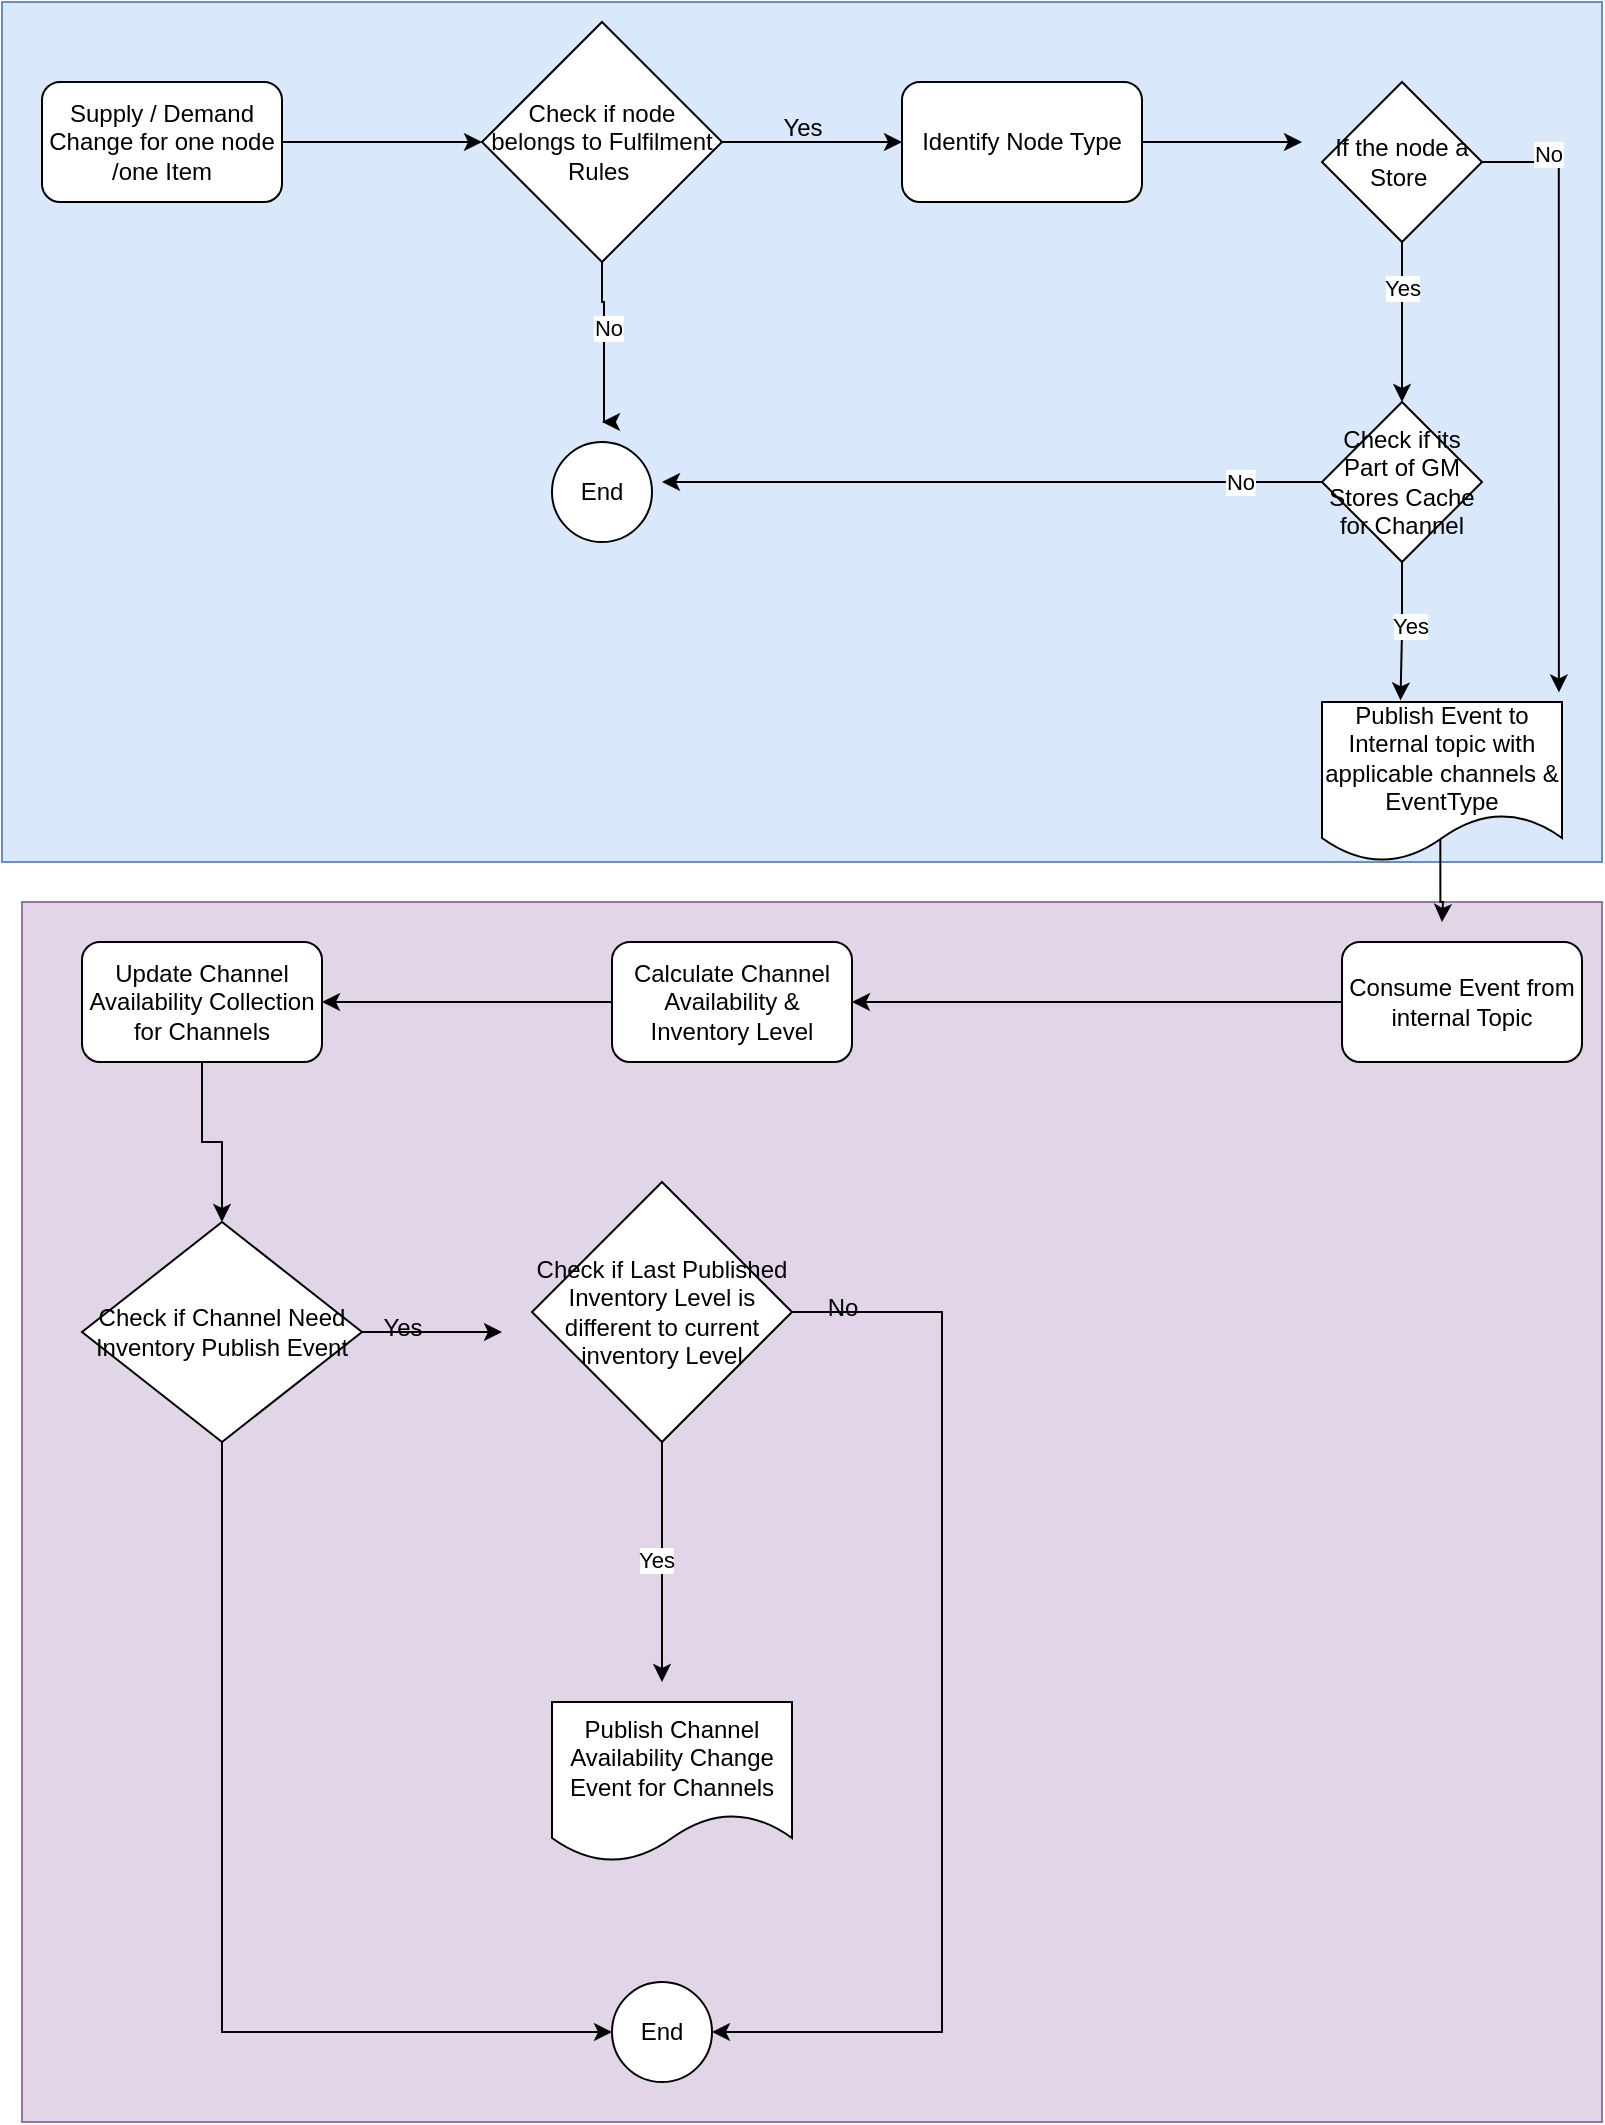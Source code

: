 <mxfile version="21.7.5" type="github" pages="6">
  <diagram id="C5RBs43oDa-KdzZeNtuy" name="Supply_Demand_Change">
    <mxGraphModel dx="1050" dy="542" grid="1" gridSize="10" guides="1" tooltips="1" connect="1" arrows="1" fold="1" page="1" pageScale="1" pageWidth="827" pageHeight="1169" math="0" shadow="0">
      <root>
        <mxCell id="WIyWlLk6GJQsqaUBKTNV-0" />
        <mxCell id="WIyWlLk6GJQsqaUBKTNV-1" parent="WIyWlLk6GJQsqaUBKTNV-0" />
        <mxCell id="1wvFu6MvYdprL2qvK4ZT-50" value="" style="rounded=0;whiteSpace=wrap;html=1;fillColor=#e1d5e7;strokeColor=#9673a6;" vertex="1" parent="WIyWlLk6GJQsqaUBKTNV-1">
          <mxGeometry x="20" y="470" width="790" height="610" as="geometry" />
        </mxCell>
        <mxCell id="1wvFu6MvYdprL2qvK4ZT-49" value="" style="rounded=0;whiteSpace=wrap;html=1;fillColor=#dae8fc;strokeColor=#6c8ebf;" vertex="1" parent="WIyWlLk6GJQsqaUBKTNV-1">
          <mxGeometry x="10" y="20" width="800" height="430" as="geometry" />
        </mxCell>
        <mxCell id="1wvFu6MvYdprL2qvK4ZT-0" value="Supply / Demand Change for one node /one Item" style="rounded=1;whiteSpace=wrap;html=1;" vertex="1" parent="WIyWlLk6GJQsqaUBKTNV-1">
          <mxGeometry x="30" y="60" width="120" height="60" as="geometry" />
        </mxCell>
        <mxCell id="1wvFu6MvYdprL2qvK4ZT-8" style="edgeStyle=orthogonalEdgeStyle;rounded=0;orthogonalLoop=1;jettySize=auto;html=1;exitX=0.5;exitY=1;exitDx=0;exitDy=0;" edge="1" parent="WIyWlLk6GJQsqaUBKTNV-1" source="1wvFu6MvYdprL2qvK4ZT-1">
          <mxGeometry relative="1" as="geometry">
            <mxPoint x="310" y="230" as="targetPoint" />
            <Array as="points">
              <mxPoint x="310" y="170" />
              <mxPoint x="311" y="170" />
            </Array>
          </mxGeometry>
        </mxCell>
        <mxCell id="1wvFu6MvYdprL2qvK4ZT-9" value="No" style="edgeLabel;html=1;align=center;verticalAlign=middle;resizable=0;points=[];" vertex="1" connectable="0" parent="1wvFu6MvYdprL2qvK4ZT-8">
          <mxGeometry x="-0.171" y="2" relative="1" as="geometry">
            <mxPoint as="offset" />
          </mxGeometry>
        </mxCell>
        <mxCell id="1wvFu6MvYdprL2qvK4ZT-1" value="Check if node belongs to Fulfilment &lt;br&gt;Rules&amp;nbsp;" style="rhombus;whiteSpace=wrap;html=1;" vertex="1" parent="WIyWlLk6GJQsqaUBKTNV-1">
          <mxGeometry x="250" y="30" width="120" height="120" as="geometry" />
        </mxCell>
        <mxCell id="1wvFu6MvYdprL2qvK4ZT-2" value="" style="endArrow=classic;html=1;rounded=0;exitX=1;exitY=0.5;exitDx=0;exitDy=0;entryX=0;entryY=0.5;entryDx=0;entryDy=0;" edge="1" parent="WIyWlLk6GJQsqaUBKTNV-1" source="1wvFu6MvYdprL2qvK4ZT-0" target="1wvFu6MvYdprL2qvK4ZT-1">
          <mxGeometry width="50" height="50" relative="1" as="geometry">
            <mxPoint x="170" y="100" as="sourcePoint" />
            <mxPoint x="220" y="50" as="targetPoint" />
          </mxGeometry>
        </mxCell>
        <mxCell id="1wvFu6MvYdprL2qvK4ZT-3" value="" style="endArrow=classic;html=1;rounded=0;exitX=1;exitY=0.5;exitDx=0;exitDy=0;" edge="1" parent="WIyWlLk6GJQsqaUBKTNV-1" source="1wvFu6MvYdprL2qvK4ZT-1">
          <mxGeometry width="50" height="50" relative="1" as="geometry">
            <mxPoint x="460" y="100" as="sourcePoint" />
            <mxPoint x="460" y="90" as="targetPoint" />
          </mxGeometry>
        </mxCell>
        <mxCell id="1wvFu6MvYdprL2qvK4ZT-5" value="Yes" style="text;html=1;align=center;verticalAlign=middle;resizable=0;points=[];autosize=1;strokeColor=none;fillColor=none;" vertex="1" parent="WIyWlLk6GJQsqaUBKTNV-1">
          <mxGeometry x="390" y="68" width="40" height="30" as="geometry" />
        </mxCell>
        <mxCell id="1wvFu6MvYdprL2qvK4ZT-31" style="edgeStyle=orthogonalEdgeStyle;rounded=0;orthogonalLoop=1;jettySize=auto;html=1;exitX=0.493;exitY=0.84;exitDx=0;exitDy=0;exitPerimeter=0;" edge="1" parent="WIyWlLk6GJQsqaUBKTNV-1" source="1wvFu6MvYdprL2qvK4ZT-6">
          <mxGeometry relative="1" as="geometry">
            <mxPoint x="730" y="480" as="targetPoint" />
          </mxGeometry>
        </mxCell>
        <mxCell id="1wvFu6MvYdprL2qvK4ZT-6" value="Publish Event to Internal topic with applicable channels &amp;amp; EventType" style="shape=document;whiteSpace=wrap;html=1;boundedLbl=1;" vertex="1" parent="WIyWlLk6GJQsqaUBKTNV-1">
          <mxGeometry x="670" y="370" width="120" height="80" as="geometry" />
        </mxCell>
        <mxCell id="1wvFu6MvYdprL2qvK4ZT-7" value="End" style="ellipse;whiteSpace=wrap;html=1;aspect=fixed;" vertex="1" parent="WIyWlLk6GJQsqaUBKTNV-1">
          <mxGeometry x="285" y="240" width="50" height="50" as="geometry" />
        </mxCell>
        <mxCell id="1wvFu6MvYdprL2qvK4ZT-32" style="edgeStyle=orthogonalEdgeStyle;rounded=0;orthogonalLoop=1;jettySize=auto;html=1;entryX=1;entryY=0.5;entryDx=0;entryDy=0;" edge="1" parent="WIyWlLk6GJQsqaUBKTNV-1" source="1wvFu6MvYdprL2qvK4ZT-10" target="1wvFu6MvYdprL2qvK4ZT-34">
          <mxGeometry relative="1" as="geometry">
            <mxPoint x="560" y="520" as="targetPoint" />
          </mxGeometry>
        </mxCell>
        <mxCell id="1wvFu6MvYdprL2qvK4ZT-10" value="Consume Event from internal Topic" style="rounded=1;whiteSpace=wrap;html=1;" vertex="1" parent="WIyWlLk6GJQsqaUBKTNV-1">
          <mxGeometry x="680" y="490" width="120" height="60" as="geometry" />
        </mxCell>
        <mxCell id="1wvFu6MvYdprL2qvK4ZT-16" style="edgeStyle=orthogonalEdgeStyle;rounded=0;orthogonalLoop=1;jettySize=auto;html=1;" edge="1" parent="WIyWlLk6GJQsqaUBKTNV-1" source="1wvFu6MvYdprL2qvK4ZT-15">
          <mxGeometry relative="1" as="geometry">
            <mxPoint x="660" y="90" as="targetPoint" />
          </mxGeometry>
        </mxCell>
        <mxCell id="1wvFu6MvYdprL2qvK4ZT-15" value="Identify Node Type" style="rounded=1;whiteSpace=wrap;html=1;" vertex="1" parent="WIyWlLk6GJQsqaUBKTNV-1">
          <mxGeometry x="460" y="60" width="120" height="60" as="geometry" />
        </mxCell>
        <mxCell id="1wvFu6MvYdprL2qvK4ZT-22" style="edgeStyle=orthogonalEdgeStyle;rounded=0;orthogonalLoop=1;jettySize=auto;html=1;exitX=0.5;exitY=1;exitDx=0;exitDy=0;" edge="1" parent="WIyWlLk6GJQsqaUBKTNV-1" source="1wvFu6MvYdprL2qvK4ZT-19">
          <mxGeometry relative="1" as="geometry">
            <mxPoint x="710" y="220" as="targetPoint" />
          </mxGeometry>
        </mxCell>
        <mxCell id="1wvFu6MvYdprL2qvK4ZT-27" value="Yes" style="edgeLabel;html=1;align=center;verticalAlign=middle;resizable=0;points=[];" vertex="1" connectable="0" parent="1wvFu6MvYdprL2qvK4ZT-22">
          <mxGeometry x="-0.434" relative="1" as="geometry">
            <mxPoint as="offset" />
          </mxGeometry>
        </mxCell>
        <mxCell id="1wvFu6MvYdprL2qvK4ZT-24" style="edgeStyle=orthogonalEdgeStyle;rounded=0;orthogonalLoop=1;jettySize=auto;html=1;exitX=1;exitY=0.5;exitDx=0;exitDy=0;entryX=0.987;entryY=-0.06;entryDx=0;entryDy=0;entryPerimeter=0;" edge="1" parent="WIyWlLk6GJQsqaUBKTNV-1" source="1wvFu6MvYdprL2qvK4ZT-19" target="1wvFu6MvYdprL2qvK4ZT-6">
          <mxGeometry relative="1" as="geometry">
            <mxPoint x="800" y="160" as="targetPoint" />
          </mxGeometry>
        </mxCell>
        <mxCell id="1wvFu6MvYdprL2qvK4ZT-26" value="No" style="edgeLabel;html=1;align=center;verticalAlign=middle;resizable=0;points=[];" vertex="1" connectable="0" parent="1wvFu6MvYdprL2qvK4ZT-24">
          <mxGeometry x="-0.784" y="4" relative="1" as="geometry">
            <mxPoint as="offset" />
          </mxGeometry>
        </mxCell>
        <mxCell id="1wvFu6MvYdprL2qvK4ZT-19" value="If the node a Store&amp;nbsp;" style="rhombus;whiteSpace=wrap;html=1;" vertex="1" parent="WIyWlLk6GJQsqaUBKTNV-1">
          <mxGeometry x="670" y="60" width="80" height="80" as="geometry" />
        </mxCell>
        <mxCell id="1wvFu6MvYdprL2qvK4ZT-25" style="edgeStyle=orthogonalEdgeStyle;rounded=0;orthogonalLoop=1;jettySize=auto;html=1;exitX=0.5;exitY=1;exitDx=0;exitDy=0;entryX=0.327;entryY=-0.01;entryDx=0;entryDy=0;entryPerimeter=0;" edge="1" parent="WIyWlLk6GJQsqaUBKTNV-1" source="1wvFu6MvYdprL2qvK4ZT-23" target="1wvFu6MvYdprL2qvK4ZT-6">
          <mxGeometry relative="1" as="geometry" />
        </mxCell>
        <mxCell id="1wvFu6MvYdprL2qvK4ZT-28" value="Yes" style="edgeLabel;html=1;align=center;verticalAlign=middle;resizable=0;points=[];" vertex="1" connectable="0" parent="1wvFu6MvYdprL2qvK4ZT-25">
          <mxGeometry x="-0.091" y="4" relative="1" as="geometry">
            <mxPoint as="offset" />
          </mxGeometry>
        </mxCell>
        <mxCell id="1wvFu6MvYdprL2qvK4ZT-29" style="edgeStyle=orthogonalEdgeStyle;rounded=0;orthogonalLoop=1;jettySize=auto;html=1;" edge="1" parent="WIyWlLk6GJQsqaUBKTNV-1" source="1wvFu6MvYdprL2qvK4ZT-23">
          <mxGeometry relative="1" as="geometry">
            <mxPoint x="340" y="260" as="targetPoint" />
          </mxGeometry>
        </mxCell>
        <mxCell id="1wvFu6MvYdprL2qvK4ZT-30" value="No" style="edgeLabel;html=1;align=center;verticalAlign=middle;resizable=0;points=[];" vertex="1" connectable="0" parent="1wvFu6MvYdprL2qvK4ZT-29">
          <mxGeometry x="-0.751" relative="1" as="geometry">
            <mxPoint as="offset" />
          </mxGeometry>
        </mxCell>
        <mxCell id="1wvFu6MvYdprL2qvK4ZT-23" value="Check if its Part of GM Stores Cache for Channel" style="rhombus;whiteSpace=wrap;html=1;" vertex="1" parent="WIyWlLk6GJQsqaUBKTNV-1">
          <mxGeometry x="670" y="220" width="80" height="80" as="geometry" />
        </mxCell>
        <mxCell id="1wvFu6MvYdprL2qvK4ZT-42" style="edgeStyle=orthogonalEdgeStyle;rounded=0;orthogonalLoop=1;jettySize=auto;html=1;" edge="1" parent="WIyWlLk6GJQsqaUBKTNV-1" source="1wvFu6MvYdprL2qvK4ZT-33">
          <mxGeometry relative="1" as="geometry">
            <mxPoint x="340" y="860" as="targetPoint" />
          </mxGeometry>
        </mxCell>
        <mxCell id="1wvFu6MvYdprL2qvK4ZT-45" value="Yes" style="edgeLabel;html=1;align=center;verticalAlign=middle;resizable=0;points=[];" vertex="1" connectable="0" parent="1wvFu6MvYdprL2qvK4ZT-42">
          <mxGeometry x="-0.024" y="-3" relative="1" as="geometry">
            <mxPoint as="offset" />
          </mxGeometry>
        </mxCell>
        <mxCell id="1wvFu6MvYdprL2qvK4ZT-47" style="edgeStyle=orthogonalEdgeStyle;rounded=0;orthogonalLoop=1;jettySize=auto;html=1;exitX=1;exitY=0.5;exitDx=0;exitDy=0;entryX=1;entryY=0.5;entryDx=0;entryDy=0;" edge="1" parent="WIyWlLk6GJQsqaUBKTNV-1" source="1wvFu6MvYdprL2qvK4ZT-33" target="1wvFu6MvYdprL2qvK4ZT-43">
          <mxGeometry relative="1" as="geometry">
            <Array as="points">
              <mxPoint x="480" y="675" />
              <mxPoint x="480" y="1035" />
            </Array>
          </mxGeometry>
        </mxCell>
        <mxCell id="1wvFu6MvYdprL2qvK4ZT-33" value="Check if Last Published Inventory Level is different to current inventory Level" style="rhombus;whiteSpace=wrap;html=1;" vertex="1" parent="WIyWlLk6GJQsqaUBKTNV-1">
          <mxGeometry x="275" y="610" width="130" height="130" as="geometry" />
        </mxCell>
        <mxCell id="1wvFu6MvYdprL2qvK4ZT-36" style="edgeStyle=orthogonalEdgeStyle;rounded=0;orthogonalLoop=1;jettySize=auto;html=1;exitX=0;exitY=0.5;exitDx=0;exitDy=0;" edge="1" parent="WIyWlLk6GJQsqaUBKTNV-1" source="1wvFu6MvYdprL2qvK4ZT-34">
          <mxGeometry relative="1" as="geometry">
            <mxPoint x="170" y="520" as="targetPoint" />
          </mxGeometry>
        </mxCell>
        <mxCell id="1wvFu6MvYdprL2qvK4ZT-34" value="Calculate Channel Availability &amp;amp; Inventory Level" style="rounded=1;whiteSpace=wrap;html=1;" vertex="1" parent="WIyWlLk6GJQsqaUBKTNV-1">
          <mxGeometry x="315" y="490" width="120" height="60" as="geometry" />
        </mxCell>
        <mxCell id="1wvFu6MvYdprL2qvK4ZT-37" value="Publish Channel Availability Change Event for Channels" style="shape=document;whiteSpace=wrap;html=1;boundedLbl=1;" vertex="1" parent="WIyWlLk6GJQsqaUBKTNV-1">
          <mxGeometry x="285" y="870" width="120" height="80" as="geometry" />
        </mxCell>
        <mxCell id="1wvFu6MvYdprL2qvK4ZT-51" style="edgeStyle=orthogonalEdgeStyle;rounded=0;orthogonalLoop=1;jettySize=auto;html=1;exitX=0.5;exitY=1;exitDx=0;exitDy=0;entryX=0.5;entryY=0;entryDx=0;entryDy=0;" edge="1" parent="WIyWlLk6GJQsqaUBKTNV-1" source="1wvFu6MvYdprL2qvK4ZT-38" target="1wvFu6MvYdprL2qvK4ZT-39">
          <mxGeometry relative="1" as="geometry" />
        </mxCell>
        <mxCell id="1wvFu6MvYdprL2qvK4ZT-38" value="Update Channel Availability Collection for Channels" style="rounded=1;whiteSpace=wrap;html=1;" vertex="1" parent="WIyWlLk6GJQsqaUBKTNV-1">
          <mxGeometry x="50" y="490" width="120" height="60" as="geometry" />
        </mxCell>
        <mxCell id="1wvFu6MvYdprL2qvK4ZT-41" style="edgeStyle=orthogonalEdgeStyle;rounded=0;orthogonalLoop=1;jettySize=auto;html=1;" edge="1" parent="WIyWlLk6GJQsqaUBKTNV-1" source="1wvFu6MvYdprL2qvK4ZT-39">
          <mxGeometry relative="1" as="geometry">
            <mxPoint x="260" y="685" as="targetPoint" />
          </mxGeometry>
        </mxCell>
        <mxCell id="1wvFu6MvYdprL2qvK4ZT-46" style="edgeStyle=orthogonalEdgeStyle;rounded=0;orthogonalLoop=1;jettySize=auto;html=1;exitX=0.5;exitY=1;exitDx=0;exitDy=0;entryX=0;entryY=0.5;entryDx=0;entryDy=0;" edge="1" parent="WIyWlLk6GJQsqaUBKTNV-1" source="1wvFu6MvYdprL2qvK4ZT-39" target="1wvFu6MvYdprL2qvK4ZT-43">
          <mxGeometry relative="1" as="geometry" />
        </mxCell>
        <mxCell id="1wvFu6MvYdprL2qvK4ZT-39" value="Check if Channel Need Inventory Publish Event" style="rhombus;whiteSpace=wrap;html=1;" vertex="1" parent="WIyWlLk6GJQsqaUBKTNV-1">
          <mxGeometry x="50" y="630" width="140" height="110" as="geometry" />
        </mxCell>
        <mxCell id="1wvFu6MvYdprL2qvK4ZT-43" value="End" style="ellipse;whiteSpace=wrap;html=1;aspect=fixed;" vertex="1" parent="WIyWlLk6GJQsqaUBKTNV-1">
          <mxGeometry x="315" y="1010" width="50" height="50" as="geometry" />
        </mxCell>
        <mxCell id="1wvFu6MvYdprL2qvK4ZT-44" value="Yes" style="text;html=1;align=center;verticalAlign=middle;resizable=0;points=[];autosize=1;strokeColor=none;fillColor=none;" vertex="1" parent="WIyWlLk6GJQsqaUBKTNV-1">
          <mxGeometry x="190" y="668" width="40" height="30" as="geometry" />
        </mxCell>
        <mxCell id="1wvFu6MvYdprL2qvK4ZT-48" value="No" style="text;html=1;align=center;verticalAlign=middle;resizable=0;points=[];autosize=1;strokeColor=none;fillColor=none;" vertex="1" parent="WIyWlLk6GJQsqaUBKTNV-1">
          <mxGeometry x="410" y="658" width="40" height="30" as="geometry" />
        </mxCell>
      </root>
    </mxGraphModel>
  </diagram>
  <diagram id="8b5MTUFbF0y0BDTmerMH" name="Channel Definition Change - Store">
    <mxGraphModel dx="1050" dy="542" grid="1" gridSize="10" guides="1" tooltips="1" connect="1" arrows="1" fold="1" page="1" pageScale="1" pageWidth="827" pageHeight="1169" math="0" shadow="0">
      <root>
        <mxCell id="0" />
        <mxCell id="1" parent="0" />
        <mxCell id="_CCX0Zu0itvnplkNlsuu-2" value="" style="rounded=0;whiteSpace=wrap;html=1;fillColor=#e1d5e7;strokeColor=#9673a6;" vertex="1" parent="1">
          <mxGeometry x="10" y="310" width="780" height="290" as="geometry" />
        </mxCell>
        <mxCell id="_CCX0Zu0itvnplkNlsuu-1" value="" style="rounded=0;whiteSpace=wrap;html=1;fillColor=#dae8fc;strokeColor=#6c8ebf;" vertex="1" parent="1">
          <mxGeometry x="10" y="30" width="780" height="270" as="geometry" />
        </mxCell>
        <mxCell id="1XVyAdKn0yf80kgDMWQm-1" style="edgeStyle=orthogonalEdgeStyle;rounded=0;orthogonalLoop=1;jettySize=auto;html=1;exitX=1;exitY=0.5;exitDx=0;exitDy=0;" edge="1" parent="1" source="zhb0_SHFUQX_SzjSjCWF-1">
          <mxGeometry relative="1" as="geometry">
            <mxPoint x="240" y="90" as="targetPoint" />
          </mxGeometry>
        </mxCell>
        <mxCell id="zhb0_SHFUQX_SzjSjCWF-1" value="Store Capacity Changed or BOSS Flag Value Changed" style="rounded=1;whiteSpace=wrap;html=1;" vertex="1" parent="1">
          <mxGeometry x="30" y="60" width="120" height="60" as="geometry" />
        </mxCell>
        <mxCell id="1XVyAdKn0yf80kgDMWQm-2" style="edgeStyle=orthogonalEdgeStyle;rounded=0;orthogonalLoop=1;jettySize=auto;html=1;exitX=1;exitY=0.5;exitDx=0;exitDy=0;" edge="1" parent="1" source="sFZYg4Lnq6PXrvx8wEEk-1">
          <mxGeometry relative="1" as="geometry">
            <mxPoint x="490" y="90" as="targetPoint" />
          </mxGeometry>
        </mxCell>
        <mxCell id="1XVyAdKn0yf80kgDMWQm-3" value="Yes" style="edgeLabel;html=1;align=center;verticalAlign=middle;resizable=0;points=[];" vertex="1" connectable="0" parent="1XVyAdKn0yf80kgDMWQm-2">
          <mxGeometry x="-0.19" y="2" relative="1" as="geometry">
            <mxPoint as="offset" />
          </mxGeometry>
        </mxCell>
        <mxCell id="1XVyAdKn0yf80kgDMWQm-4" style="edgeStyle=orthogonalEdgeStyle;rounded=0;orthogonalLoop=1;jettySize=auto;html=1;exitX=0.5;exitY=1;exitDx=0;exitDy=0;" edge="1" parent="1" source="sFZYg4Lnq6PXrvx8wEEk-1">
          <mxGeometry relative="1" as="geometry">
            <mxPoint x="310" y="210" as="targetPoint" />
          </mxGeometry>
        </mxCell>
        <mxCell id="1XVyAdKn0yf80kgDMWQm-5" value="No" style="edgeLabel;html=1;align=center;verticalAlign=middle;resizable=0;points=[];" vertex="1" connectable="0" parent="1XVyAdKn0yf80kgDMWQm-4">
          <mxGeometry x="0.134" y="-1" relative="1" as="geometry">
            <mxPoint as="offset" />
          </mxGeometry>
        </mxCell>
        <mxCell id="sFZYg4Lnq6PXrvx8wEEk-1" value="Check if node belongs to Fulfilment &lt;br&gt;Rules&amp;nbsp;" style="rhombus;whiteSpace=wrap;html=1;" vertex="1" parent="1">
          <mxGeometry x="250" y="30" width="120" height="120" as="geometry" />
        </mxCell>
        <mxCell id="lfVrCCghCO-DxdZ3_yVA-2" style="edgeStyle=orthogonalEdgeStyle;rounded=0;orthogonalLoop=1;jettySize=auto;html=1;" edge="1" parent="1" source="hY7ybSYYKFCObCCJ4Q4U-1">
          <mxGeometry relative="1" as="geometry">
            <mxPoint x="570" y="310" as="targetPoint" />
          </mxGeometry>
        </mxCell>
        <mxCell id="hY7ybSYYKFCObCCJ4Q4U-1" value="Publish Event to Internal topic with applicable channels &amp;amp; EventType" style="shape=document;whiteSpace=wrap;html=1;boundedLbl=1;" vertex="1" parent="1">
          <mxGeometry x="510" y="60" width="120" height="80" as="geometry" />
        </mxCell>
        <mxCell id="1XVyAdKn0yf80kgDMWQm-6" value="End" style="ellipse;whiteSpace=wrap;html=1;aspect=fixed;" vertex="1" parent="1">
          <mxGeometry x="275" y="220" width="70" height="70" as="geometry" />
        </mxCell>
        <mxCell id="_bjWwN2AZGS62o2AP7n0-3" style="edgeStyle=orthogonalEdgeStyle;rounded=0;orthogonalLoop=1;jettySize=auto;html=1;exitX=0.5;exitY=1;exitDx=0;exitDy=0;entryX=0.5;entryY=0;entryDx=0;entryDy=0;" edge="1" parent="1" source="lfVrCCghCO-DxdZ3_yVA-1" target="_bjWwN2AZGS62o2AP7n0-2">
          <mxGeometry relative="1" as="geometry" />
        </mxCell>
        <mxCell id="lfVrCCghCO-DxdZ3_yVA-1" value="Consume Event from internal Topic" style="rounded=1;whiteSpace=wrap;html=1;" vertex="1" parent="1">
          <mxGeometry x="510" y="310" width="120" height="60" as="geometry" />
        </mxCell>
        <mxCell id="3qT2IUPAsNC-POdzg6-6-2" style="edgeStyle=orthogonalEdgeStyle;rounded=0;orthogonalLoop=1;jettySize=auto;html=1;exitX=0.5;exitY=1;exitDx=0;exitDy=0;" edge="1" parent="1" source="_bjWwN2AZGS62o2AP7n0-2" target="3qT2IUPAsNC-POdzg6-6-1">
          <mxGeometry relative="1" as="geometry" />
        </mxCell>
        <mxCell id="_bjWwN2AZGS62o2AP7n0-2" value="Identify List of Items for Store in Availability Node with Inventory Greater than zero" style="rounded=1;whiteSpace=wrap;html=1;" vertex="1" parent="1">
          <mxGeometry x="510" y="420" width="120" height="60" as="geometry" />
        </mxCell>
        <UserObject label="Merge with Flow for Calculate Channel Availability &amp;amp; Inventory Level&amp;nbsp;" link="data:page/id,C5RBs43oDa-KdzZeNtuy" id="3qT2IUPAsNC-POdzg6-6-1">
          <mxCell style="rounded=1;whiteSpace=wrap;html=1;" vertex="1" parent="1">
            <mxGeometry x="510" y="530" width="120" height="60" as="geometry" />
          </mxCell>
        </UserObject>
      </root>
    </mxGraphModel>
  </diagram>
  <diagram id="MHMwxh5nIhd_VCvGlM9R" name="Channel Definition Change - Capacity Filled Job">
    <mxGraphModel dx="1050" dy="542" grid="1" gridSize="10" guides="1" tooltips="1" connect="1" arrows="1" fold="1" page="1" pageScale="1" pageWidth="827" pageHeight="1169" math="0" shadow="0">
      <root>
        <mxCell id="0" />
        <mxCell id="1" parent="0" />
        <mxCell id="Dc547Pb1LTS9qv3Lbr3L-1" value="" style="rounded=0;whiteSpace=wrap;html=1;fillColor=#e1d5e7;strokeColor=#9673a6;" vertex="1" parent="1">
          <mxGeometry x="10" y="300" width="810" height="490" as="geometry" />
        </mxCell>
        <mxCell id="OTBWyQNiaktY_2UA-Ky_-1" value="" style="rounded=0;whiteSpace=wrap;html=1;fillColor=#dae8fc;strokeColor=#6c8ebf;" vertex="1" parent="1">
          <mxGeometry x="10" y="20" width="810" height="270" as="geometry" />
        </mxCell>
        <mxCell id="Y9XyuW6si2Cfib9GVnnS-1" style="edgeStyle=orthogonalEdgeStyle;rounded=0;orthogonalLoop=1;jettySize=auto;html=1;exitX=1;exitY=0.5;exitDx=0;exitDy=0;entryX=0;entryY=0.5;entryDx=0;entryDy=0;" edge="1" parent="1" source="bVYrbtLALHxSzdYbEm7l-1" target="okphP9OXe_XD926XnjHQ-1">
          <mxGeometry relative="1" as="geometry" />
        </mxCell>
        <mxCell id="bVYrbtLALHxSzdYbEm7l-1" value="Store Capacity Change Job" style="rounded=1;whiteSpace=wrap;html=1;" vertex="1" parent="1">
          <mxGeometry x="30" y="60" width="120" height="60" as="geometry" />
        </mxCell>
        <mxCell id="Y9XyuW6si2Cfib9GVnnS-3" style="edgeStyle=orthogonalEdgeStyle;rounded=0;orthogonalLoop=1;jettySize=auto;html=1;entryX=0;entryY=0.5;entryDx=0;entryDy=0;" edge="1" parent="1" source="okphP9OXe_XD926XnjHQ-1" target="Y9XyuW6si2Cfib9GVnnS-2">
          <mxGeometry relative="1" as="geometry" />
        </mxCell>
        <mxCell id="Y9XyuW6si2Cfib9GVnnS-5" style="edgeStyle=orthogonalEdgeStyle;rounded=0;orthogonalLoop=1;jettySize=auto;html=1;exitX=0.5;exitY=1;exitDx=0;exitDy=0;entryX=0.5;entryY=0;entryDx=0;entryDy=0;" edge="1" parent="1" source="okphP9OXe_XD926XnjHQ-1" target="Y9XyuW6si2Cfib9GVnnS-4">
          <mxGeometry relative="1" as="geometry" />
        </mxCell>
        <mxCell id="Y9XyuW6si2Cfib9GVnnS-7" value="No" style="edgeLabel;html=1;align=center;verticalAlign=middle;resizable=0;points=[];" vertex="1" connectable="0" parent="Y9XyuW6si2Cfib9GVnnS-5">
          <mxGeometry x="-0.206" y="1" relative="1" as="geometry">
            <mxPoint as="offset" />
          </mxGeometry>
        </mxCell>
        <mxCell id="okphP9OXe_XD926XnjHQ-1" value="Check if nodes belongs to Fulfilment &lt;br&gt;Rules&amp;nbsp;" style="rhombus;whiteSpace=wrap;html=1;" vertex="1" parent="1">
          <mxGeometry x="270" y="30" width="120" height="120" as="geometry" />
        </mxCell>
        <mxCell id="JfqYmE7L80vN4MMOfmR7-2" style="edgeStyle=orthogonalEdgeStyle;rounded=0;orthogonalLoop=1;jettySize=auto;html=1;exitX=1;exitY=0.5;exitDx=0;exitDy=0;" edge="1" parent="1" source="Y9XyuW6si2Cfib9GVnnS-2">
          <mxGeometry relative="1" as="geometry">
            <mxPoint x="650" y="90" as="targetPoint" />
          </mxGeometry>
        </mxCell>
        <mxCell id="Y9XyuW6si2Cfib9GVnnS-2" value="Nodes Available in Fulfilment Rules" style="rounded=1;whiteSpace=wrap;html=1;" vertex="1" parent="1">
          <mxGeometry x="460" y="60" width="120" height="60" as="geometry" />
        </mxCell>
        <mxCell id="Y9XyuW6si2Cfib9GVnnS-4" value="End" style="ellipse;whiteSpace=wrap;html=1;aspect=fixed;" vertex="1" parent="1">
          <mxGeometry x="295" y="220" width="70" height="70" as="geometry" />
        </mxCell>
        <mxCell id="Y9XyuW6si2Cfib9GVnnS-6" value="Yes" style="text;html=1;align=center;verticalAlign=middle;resizable=0;points=[];autosize=1;strokeColor=none;fillColor=none;" vertex="1" parent="1">
          <mxGeometry x="390" y="68" width="40" height="30" as="geometry" />
        </mxCell>
        <mxCell id="A3Y6JC2hb07vhoHCGP5J-7" style="edgeStyle=orthogonalEdgeStyle;rounded=0;orthogonalLoop=1;jettySize=auto;html=1;entryX=0.417;entryY=0;entryDx=0;entryDy=0;entryPerimeter=0;exitX=0.506;exitY=0.876;exitDx=0;exitDy=0;exitPerimeter=0;" edge="1" parent="1" source="JfqYmE7L80vN4MMOfmR7-1" target="2qbhy0ZsIgILpKQrDulO-1">
          <mxGeometry relative="1" as="geometry">
            <mxPoint x="730" y="300" as="targetPoint" />
          </mxGeometry>
        </mxCell>
        <mxCell id="JfqYmE7L80vN4MMOfmR7-1" value="Publish Event to Internal topic with applicable channels ,Nodes matching Fulfilment Rules and&amp;nbsp; EventType" style="shape=document;whiteSpace=wrap;html=1;boundedLbl=1;" vertex="1" parent="1">
          <mxGeometry x="660" y="60" width="140" height="100" as="geometry" />
        </mxCell>
        <mxCell id="A3Y6JC2hb07vhoHCGP5J-8" style="edgeStyle=orthogonalEdgeStyle;rounded=0;orthogonalLoop=1;jettySize=auto;html=1;" edge="1" parent="1" source="2qbhy0ZsIgILpKQrDulO-1">
          <mxGeometry relative="1" as="geometry">
            <mxPoint x="610" y="340" as="targetPoint" />
          </mxGeometry>
        </mxCell>
        <mxCell id="2qbhy0ZsIgILpKQrDulO-1" value="Consume Event from internal Topic" style="rounded=1;whiteSpace=wrap;html=1;" vertex="1" parent="1">
          <mxGeometry x="680" y="310" width="120" height="60" as="geometry" />
        </mxCell>
        <mxCell id="A3Y6JC2hb07vhoHCGP5J-9" style="edgeStyle=orthogonalEdgeStyle;rounded=0;orthogonalLoop=1;jettySize=auto;html=1;entryX=1;entryY=0.5;entryDx=0;entryDy=0;" edge="1" parent="1" source="2qbhy0ZsIgILpKQrDulO-2" target="kHAicXuf6U4-drnrKLko-2">
          <mxGeometry relative="1" as="geometry" />
        </mxCell>
        <mxCell id="2qbhy0ZsIgILpKQrDulO-2" value="Identify List of Items which are having Node Inventory &amp;gt;0 and Pickable - Lookup of Pickable Item and Availability Node" style="rounded=1;whiteSpace=wrap;html=1;" vertex="1" parent="1">
          <mxGeometry x="430" y="310" width="170" height="70" as="geometry" />
        </mxCell>
        <mxCell id="A3Y6JC2hb07vhoHCGP5J-10" style="edgeStyle=orthogonalEdgeStyle;rounded=0;orthogonalLoop=1;jettySize=auto;html=1;" edge="1" parent="1" source="kHAicXuf6U4-drnrKLko-2">
          <mxGeometry relative="1" as="geometry">
            <mxPoint x="120" y="450" as="targetPoint" />
          </mxGeometry>
        </mxCell>
        <mxCell id="kHAicXuf6U4-drnrKLko-2" value="Calculate Inventory for List of Items identified in Previous Step" style="rounded=1;whiteSpace=wrap;html=1;" vertex="1" parent="1">
          <mxGeometry x="180" y="310" width="170" height="70" as="geometry" />
        </mxCell>
        <mxCell id="0JrqAXXuSDGXdZTB61n3-4" style="edgeStyle=orthogonalEdgeStyle;rounded=0;orthogonalLoop=1;jettySize=auto;html=1;" edge="1" parent="1" source="kHAicXuf6U4-drnrKLko-3">
          <mxGeometry relative="1" as="geometry">
            <mxPoint x="300" y="495" as="targetPoint" />
          </mxGeometry>
        </mxCell>
        <mxCell id="kHAicXuf6U4-drnrKLko-3" value="Based on size of Items batch the Insert / Update in Channel Availability Collection" style="rounded=1;whiteSpace=wrap;html=1;" vertex="1" parent="1">
          <mxGeometry x="40" y="460" width="170" height="70" as="geometry" />
        </mxCell>
        <mxCell id="A3Y6JC2hb07vhoHCGP5J-2" style="edgeStyle=orthogonalEdgeStyle;rounded=0;orthogonalLoop=1;jettySize=auto;html=1;exitX=1;exitY=0.5;exitDx=0;exitDy=0;entryX=0.75;entryY=0;entryDx=0;entryDy=0;" edge="1" parent="1" source="0JrqAXXuSDGXdZTB61n3-1" target="A3Y6JC2hb07vhoHCGP5J-1">
          <mxGeometry relative="1" as="geometry" />
        </mxCell>
        <mxCell id="A3Y6JC2hb07vhoHCGP5J-5" value="Yes" style="edgeLabel;html=1;align=center;verticalAlign=middle;resizable=0;points=[];" vertex="1" connectable="0" parent="A3Y6JC2hb07vhoHCGP5J-2">
          <mxGeometry x="-0.822" y="1" relative="1" as="geometry">
            <mxPoint as="offset" />
          </mxGeometry>
        </mxCell>
        <mxCell id="A3Y6JC2hb07vhoHCGP5J-3" style="edgeStyle=orthogonalEdgeStyle;rounded=0;orthogonalLoop=1;jettySize=auto;html=1;exitX=0.5;exitY=1;exitDx=0;exitDy=0;entryX=1;entryY=0.5;entryDx=0;entryDy=0;" edge="1" parent="1" source="0JrqAXXuSDGXdZTB61n3-1" target="0JrqAXXuSDGXdZTB61n3-8">
          <mxGeometry relative="1" as="geometry" />
        </mxCell>
        <mxCell id="A3Y6JC2hb07vhoHCGP5J-4" value="No" style="edgeLabel;html=1;align=center;verticalAlign=middle;resizable=0;points=[];" vertex="1" connectable="0" parent="A3Y6JC2hb07vhoHCGP5J-3">
          <mxGeometry x="-0.862" relative="1" as="geometry">
            <mxPoint as="offset" />
          </mxGeometry>
        </mxCell>
        <mxCell id="0JrqAXXuSDGXdZTB61n3-1" value="Check if Last Published Inventory Level is different to current inventory Level" style="rhombus;whiteSpace=wrap;html=1;" vertex="1" parent="1">
          <mxGeometry x="590" y="430" width="130" height="130" as="geometry" />
        </mxCell>
        <mxCell id="0JrqAXXuSDGXdZTB61n3-5" style="edgeStyle=orthogonalEdgeStyle;rounded=0;orthogonalLoop=1;jettySize=auto;html=1;" edge="1" parent="1" source="0JrqAXXuSDGXdZTB61n3-3">
          <mxGeometry relative="1" as="geometry">
            <mxPoint x="570" y="495" as="targetPoint" />
          </mxGeometry>
        </mxCell>
        <mxCell id="0JrqAXXuSDGXdZTB61n3-6" value="Yes" style="edgeLabel;html=1;align=center;verticalAlign=middle;resizable=0;points=[];" vertex="1" connectable="0" parent="0JrqAXXuSDGXdZTB61n3-5">
          <mxGeometry x="-0.708" y="-4" relative="1" as="geometry">
            <mxPoint as="offset" />
          </mxGeometry>
        </mxCell>
        <mxCell id="0JrqAXXuSDGXdZTB61n3-7" style="edgeStyle=orthogonalEdgeStyle;rounded=0;orthogonalLoop=1;jettySize=auto;html=1;" edge="1" parent="1" source="0JrqAXXuSDGXdZTB61n3-3">
          <mxGeometry relative="1" as="geometry">
            <mxPoint x="365" y="610" as="targetPoint" />
          </mxGeometry>
        </mxCell>
        <mxCell id="0JrqAXXuSDGXdZTB61n3-9" value="No" style="edgeLabel;html=1;align=center;verticalAlign=middle;resizable=0;points=[];" vertex="1" connectable="0" parent="0JrqAXXuSDGXdZTB61n3-7">
          <mxGeometry x="-0.412" y="2" relative="1" as="geometry">
            <mxPoint as="offset" />
          </mxGeometry>
        </mxCell>
        <mxCell id="0JrqAXXuSDGXdZTB61n3-3" value="Check if Channel Need Inventory Publish Event" style="rhombus;whiteSpace=wrap;html=1;" vertex="1" parent="1">
          <mxGeometry x="295" y="440" width="140" height="110" as="geometry" />
        </mxCell>
        <mxCell id="0JrqAXXuSDGXdZTB61n3-8" value="End" style="ellipse;whiteSpace=wrap;html=1;aspect=fixed;" vertex="1" parent="1">
          <mxGeometry x="330" y="610" width="70" height="70" as="geometry" />
        </mxCell>
        <mxCell id="A3Y6JC2hb07vhoHCGP5J-6" style="edgeStyle=orthogonalEdgeStyle;rounded=0;orthogonalLoop=1;jettySize=auto;html=1;exitX=0;exitY=0.5;exitDx=0;exitDy=0;entryX=0.4;entryY=1.006;entryDx=0;entryDy=0;entryPerimeter=0;" edge="1" parent="1" source="A3Y6JC2hb07vhoHCGP5J-1" target="0JrqAXXuSDGXdZTB61n3-8">
          <mxGeometry relative="1" as="geometry" />
        </mxCell>
        <mxCell id="A3Y6JC2hb07vhoHCGP5J-1" value="Publish Channel Availability Change Event for Channels" style="shape=document;whiteSpace=wrap;html=1;boundedLbl=1;" vertex="1" parent="1">
          <mxGeometry x="680" y="690" width="120" height="80" as="geometry" />
        </mxCell>
      </root>
    </mxGraphModel>
  </diagram>
  <diagram id="OE81numFztNTBjh0yMQ5" name="Pickable Flag Changes">
    <mxGraphModel dx="1050" dy="542" grid="1" gridSize="10" guides="1" tooltips="1" connect="1" arrows="1" fold="1" page="1" pageScale="1" pageWidth="827" pageHeight="1169" math="0" shadow="0">
      <root>
        <mxCell id="0" />
        <mxCell id="1" parent="0" />
        <mxCell id="OhrWLwlwxDBGMaF1A8Nk-13" value="" style="rounded=0;whiteSpace=wrap;html=1;fillColor=#dae8fc;strokeColor=#6c8ebf;" vertex="1" parent="1">
          <mxGeometry x="20" y="20" width="780" height="210" as="geometry" />
        </mxCell>
        <mxCell id="OhrWLwlwxDBGMaF1A8Nk-1" style="edgeStyle=orthogonalEdgeStyle;rounded=0;orthogonalLoop=1;jettySize=auto;html=1;exitX=1;exitY=0.5;exitDx=0;exitDy=0;" edge="1" parent="1" source="hIUo-_31WHXyJMIjv0Df-1">
          <mxGeometry relative="1" as="geometry">
            <mxPoint x="280" y="90" as="targetPoint" />
          </mxGeometry>
        </mxCell>
        <mxCell id="hIUo-_31WHXyJMIjv0Df-1" value="SEA 2 - Pickable Flag Changes for Channel" style="rounded=1;whiteSpace=wrap;html=1;" vertex="1" parent="1">
          <mxGeometry x="30" y="60" width="120" height="60" as="geometry" />
        </mxCell>
        <mxCell id="OhrWLwlwxDBGMaF1A8Nk-3" style="edgeStyle=orthogonalEdgeStyle;rounded=0;orthogonalLoop=1;jettySize=auto;html=1;exitX=1;exitY=0.5;exitDx=0;exitDy=0;" edge="1" parent="1" source="OhrWLwlwxDBGMaF1A8Nk-2">
          <mxGeometry relative="1" as="geometry">
            <mxPoint x="530" y="90" as="targetPoint" />
          </mxGeometry>
        </mxCell>
        <mxCell id="OhrWLwlwxDBGMaF1A8Nk-4" value="Yes" style="edgeLabel;html=1;align=center;verticalAlign=middle;resizable=0;points=[];" vertex="1" connectable="0" parent="OhrWLwlwxDBGMaF1A8Nk-3">
          <mxGeometry x="-0.405" y="3" relative="1" as="geometry">
            <mxPoint as="offset" />
          </mxGeometry>
        </mxCell>
        <mxCell id="OhrWLwlwxDBGMaF1A8Nk-11" style="edgeStyle=orthogonalEdgeStyle;rounded=0;orthogonalLoop=1;jettySize=auto;html=1;exitX=0.5;exitY=1;exitDx=0;exitDy=0;" edge="1" parent="1" source="OhrWLwlwxDBGMaF1A8Nk-2" target="OhrWLwlwxDBGMaF1A8Nk-7">
          <mxGeometry relative="1" as="geometry">
            <Array as="points">
              <mxPoint x="345" y="165" />
              <mxPoint x="620" y="165" />
            </Array>
          </mxGeometry>
        </mxCell>
        <mxCell id="OhrWLwlwxDBGMaF1A8Nk-12" value="No" style="edgeLabel;html=1;align=center;verticalAlign=middle;resizable=0;points=[];" vertex="1" connectable="0" parent="OhrWLwlwxDBGMaF1A8Nk-11">
          <mxGeometry x="-0.939" y="-2" relative="1" as="geometry">
            <mxPoint as="offset" />
          </mxGeometry>
        </mxCell>
        <mxCell id="OhrWLwlwxDBGMaF1A8Nk-2" value="Is Item becoming Pickable" style="rhombus;whiteSpace=wrap;html=1;" vertex="1" parent="1">
          <mxGeometry x="290" y="35" width="110" height="110" as="geometry" />
        </mxCell>
        <mxCell id="OhrWLwlwxDBGMaF1A8Nk-5" value="&lt;b&gt;Update Event with Pickable No to Yes&lt;/b&gt;" style="text;html=1;strokeColor=none;fillColor=none;align=center;verticalAlign=middle;whiteSpace=wrap;rounded=0;" vertex="1" parent="1">
          <mxGeometry x="400" y="40" width="140" height="30" as="geometry" />
        </mxCell>
        <mxCell id="5CBM4wXl2BOHoGHmt_Cw-2" style="edgeStyle=orthogonalEdgeStyle;rounded=0;orthogonalLoop=1;jettySize=auto;html=1;" edge="1" parent="1" source="OhrWLwlwxDBGMaF1A8Nk-7">
          <mxGeometry relative="1" as="geometry">
            <mxPoint x="710" y="320" as="targetPoint" />
          </mxGeometry>
        </mxCell>
        <mxCell id="OhrWLwlwxDBGMaF1A8Nk-7" value="Publish Event&amp;nbsp; with SKU and Type of Change" style="shape=document;whiteSpace=wrap;html=1;boundedLbl=1;" vertex="1" parent="1">
          <mxGeometry x="560" y="60" width="120" height="80" as="geometry" />
        </mxCell>
        <mxCell id="OhrWLwlwxDBGMaF1A8Nk-9" value="&lt;b&gt;Update Event with Pickable Yes to No&lt;/b&gt;" style="text;html=1;strokeColor=none;fillColor=none;align=center;verticalAlign=middle;whiteSpace=wrap;rounded=0;" vertex="1" parent="1">
          <mxGeometry x="390" y="130" width="140" height="30" as="geometry" />
        </mxCell>
        <UserObject label="Merge with Flow for Calculate Channel Availability &amp;amp; Inventory Level&amp;nbsp;" link="data:page/id,C5RBs43oDa-KdzZeNtuy" id="5CBM4wXl2BOHoGHmt_Cw-1">
          <mxCell style="rounded=1;whiteSpace=wrap;html=1;" vertex="1" parent="1">
            <mxGeometry x="630" y="320" width="120" height="60" as="geometry" />
          </mxCell>
        </UserObject>
      </root>
    </mxGraphModel>
  </diagram>
  <diagram id="E2BwbIS6nMbu8pAjAjXV" name="Channel Definition Change">
    <mxGraphModel dx="1050" dy="542" grid="1" gridSize="10" guides="1" tooltips="1" connect="1" arrows="1" fold="1" page="1" pageScale="1" pageWidth="827" pageHeight="1169" math="0" shadow="0">
      <root>
        <mxCell id="0" />
        <mxCell id="1" parent="0" />
        <mxCell id="Dcu-D0TQmxV9t5705_L2-2" value="" style="rounded=0;whiteSpace=wrap;html=1;fillColor=#dae8fc;strokeColor=#6c8ebf;" vertex="1" parent="1">
          <mxGeometry x="20" y="20" width="770" height="160" as="geometry" />
        </mxCell>
        <mxCell id="GRrPM9Wu8yLM_EZlCLJu-1" style="edgeStyle=orthogonalEdgeStyle;rounded=0;orthogonalLoop=1;jettySize=auto;html=1;" edge="1" parent="1" source="7mxTbDaYbNDlNhGF9rNo-1">
          <mxGeometry relative="1" as="geometry">
            <mxPoint x="240" y="90" as="targetPoint" />
          </mxGeometry>
        </mxCell>
        <mxCell id="7mxTbDaYbNDlNhGF9rNo-1" value="Channel Definition Refresh Job" style="rounded=1;whiteSpace=wrap;html=1;" vertex="1" parent="1">
          <mxGeometry x="30" y="60" width="120" height="60" as="geometry" />
        </mxCell>
        <mxCell id="GRrPM9Wu8yLM_EZlCLJu-2" style="edgeStyle=orthogonalEdgeStyle;rounded=0;orthogonalLoop=1;jettySize=auto;html=1;exitX=1;exitY=0.5;exitDx=0;exitDy=0;" edge="1" parent="1" source="7mxTbDaYbNDlNhGF9rNo-2">
          <mxGeometry relative="1" as="geometry">
            <mxPoint x="540" y="90" as="targetPoint" />
          </mxGeometry>
        </mxCell>
        <mxCell id="7mxTbDaYbNDlNhGF9rNo-2" value="Identify List of changes to Channel Defintion" style="rounded=1;whiteSpace=wrap;html=1;" vertex="1" parent="1">
          <mxGeometry x="250" y="60" width="120" height="60" as="geometry" />
        </mxCell>
        <mxCell id="Dcu-D0TQmxV9t5705_L2-1" style="edgeStyle=orthogonalEdgeStyle;rounded=0;orthogonalLoop=1;jettySize=auto;html=1;" edge="1" parent="1" source="eWeqF5hTB278P993rikA-1">
          <mxGeometry relative="1" as="geometry">
            <mxPoint x="620" y="210" as="targetPoint" />
          </mxGeometry>
        </mxCell>
        <mxCell id="eWeqF5hTB278P993rikA-1" value="Publish Event to Internal topic with applicable channels and nodes Included / Excluded&amp;nbsp;" style="shape=document;whiteSpace=wrap;html=1;boundedLbl=1;" vertex="1" parent="1">
          <mxGeometry x="550" y="50" width="140" height="100" as="geometry" />
        </mxCell>
        <UserObject label="Merge with Flow for Channel Definition Change - Capacity Filled Job" link="data:page/id,MHMwxh5nIhd_VCvGlM9R" id="yQaoKqKCIlsRBifk_8q_-1">
          <mxCell style="rounded=1;whiteSpace=wrap;html=1;" vertex="1" parent="1">
            <mxGeometry x="550" y="220" width="120" height="60" as="geometry" />
          </mxCell>
        </UserObject>
      </root>
    </mxGraphModel>
  </diagram>
  <diagram id="MnchwCMfW4cs9BqZV4Ox" name="SIT Value Changes">
    <mxGraphModel dx="1050" dy="542" grid="1" gridSize="10" guides="1" tooltips="1" connect="1" arrows="1" fold="1" page="1" pageScale="1" pageWidth="827" pageHeight="1169" math="0" shadow="0">
      <root>
        <mxCell id="0" />
        <mxCell id="1" parent="0" />
        <mxCell id="7Kea3wkhVZQziV85_znI-2" value="Knock Off Job - SIT Change" style="rounded=1;whiteSpace=wrap;html=1;" vertex="1" parent="1">
          <mxGeometry x="50" y="40" width="120" height="60" as="geometry" />
        </mxCell>
        <mxCell id="7Kea3wkhVZQziV85_znI-3" value="SIT Threshold Changes" style="rounded=1;whiteSpace=wrap;html=1;" vertex="1" parent="1">
          <mxGeometry x="50" y="150" width="120" height="60" as="geometry" />
        </mxCell>
        <mxCell id="7Kea3wkhVZQziV85_znI-4" value="SIT Departments Enabled / Disabled" style="rounded=1;whiteSpace=wrap;html=1;" vertex="1" parent="1">
          <mxGeometry x="50" y="260" width="120" height="60" as="geometry" />
        </mxCell>
        <mxCell id="7Kea3wkhVZQziV85_znI-5" value="Advised Supply Received from SIT SE / OMS" style="rounded=1;whiteSpace=wrap;html=1;" vertex="1" parent="1">
          <mxGeometry x="50" y="370" width="120" height="60" as="geometry" />
        </mxCell>
      </root>
    </mxGraphModel>
  </diagram>
</mxfile>
